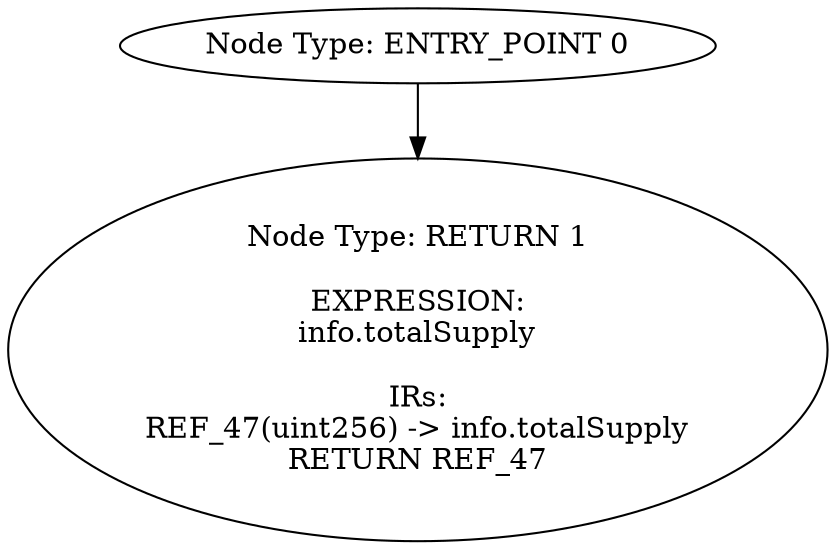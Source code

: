 digraph{
0[label="Node Type: ENTRY_POINT 0
"];
0->1;
1[label="Node Type: RETURN 1

EXPRESSION:
info.totalSupply

IRs:
REF_47(uint256) -> info.totalSupply
RETURN REF_47"];
}
